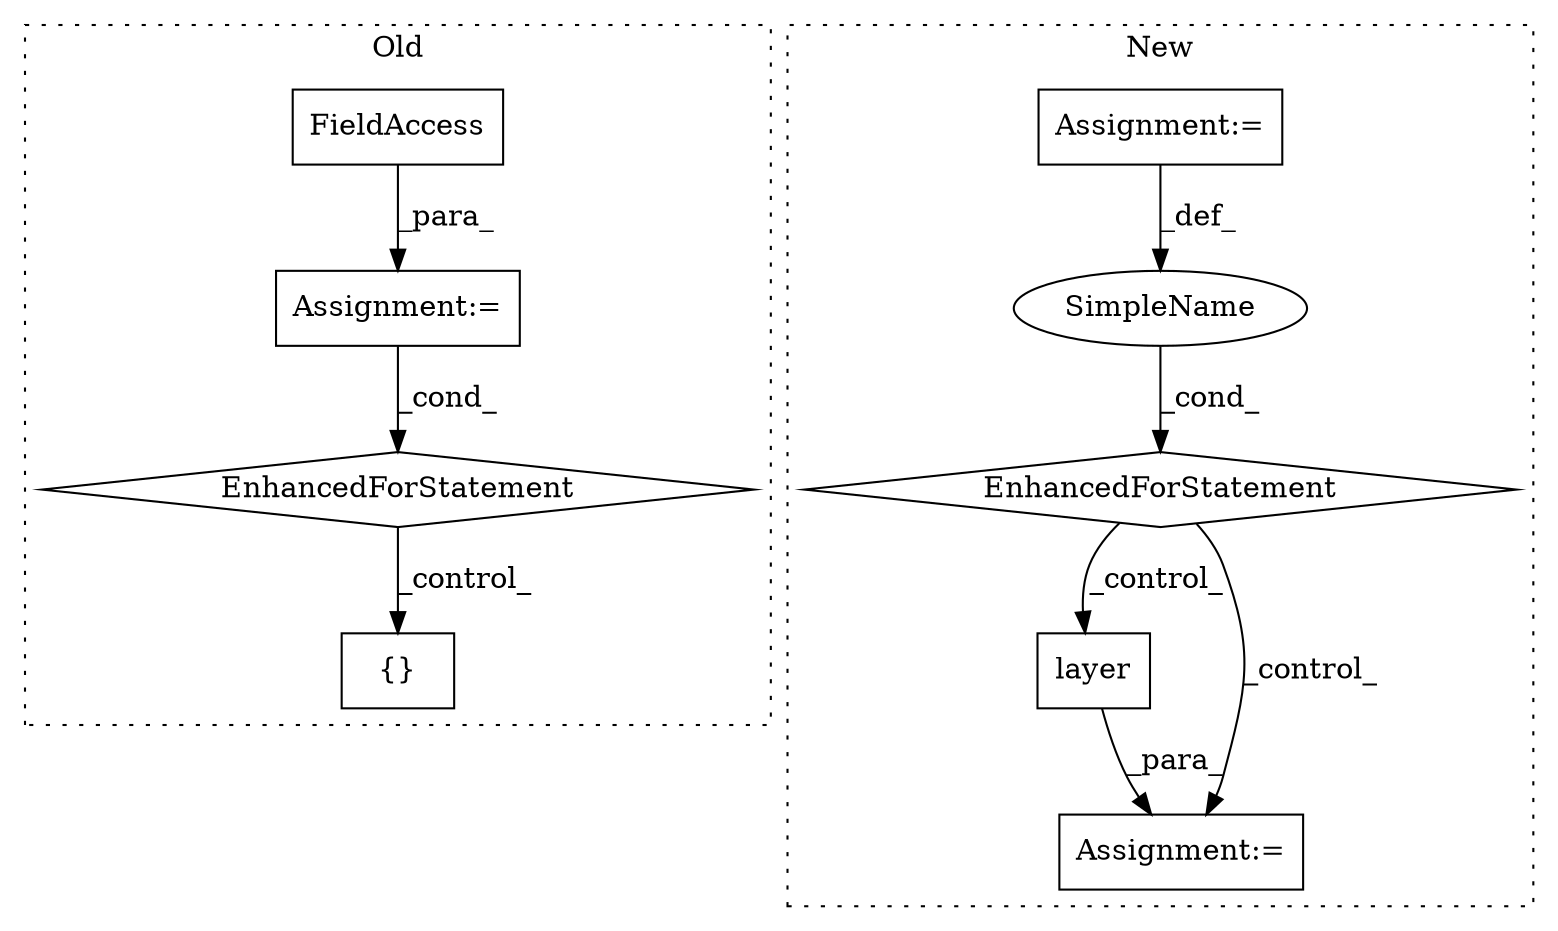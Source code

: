 digraph G {
subgraph cluster0 {
1 [label="{}" a="4" s="4252,4286" l="1,1" shape="box"];
7 [label="EnhancedForStatement" a="70" s="3977,4064" l="53,2" shape="diamond"];
8 [label="Assignment:=" a="7" s="3977,4064" l="53,2" shape="box"];
9 [label="FieldAccess" a="22" s="4046" l="18" shape="box"];
label = "Old";
style="dotted";
}
subgraph cluster1 {
2 [label="layer" a="32" s="4176,4183" l="6,1" shape="box"];
3 [label="Assignment:=" a="7" s="4175" l="1" shape="box"];
4 [label="SimpleName" a="42" s="3910" l="5" shape="ellipse"];
5 [label="Assignment:=" a="7" s="3838,3948" l="68,2" shape="box"];
6 [label="EnhancedForStatement" a="70" s="3838,3948" l="68,2" shape="diamond"];
label = "New";
style="dotted";
}
2 -> 3 [label="_para_"];
4 -> 6 [label="_cond_"];
5 -> 4 [label="_def_"];
6 -> 2 [label="_control_"];
6 -> 3 [label="_control_"];
7 -> 1 [label="_control_"];
8 -> 7 [label="_cond_"];
9 -> 8 [label="_para_"];
}